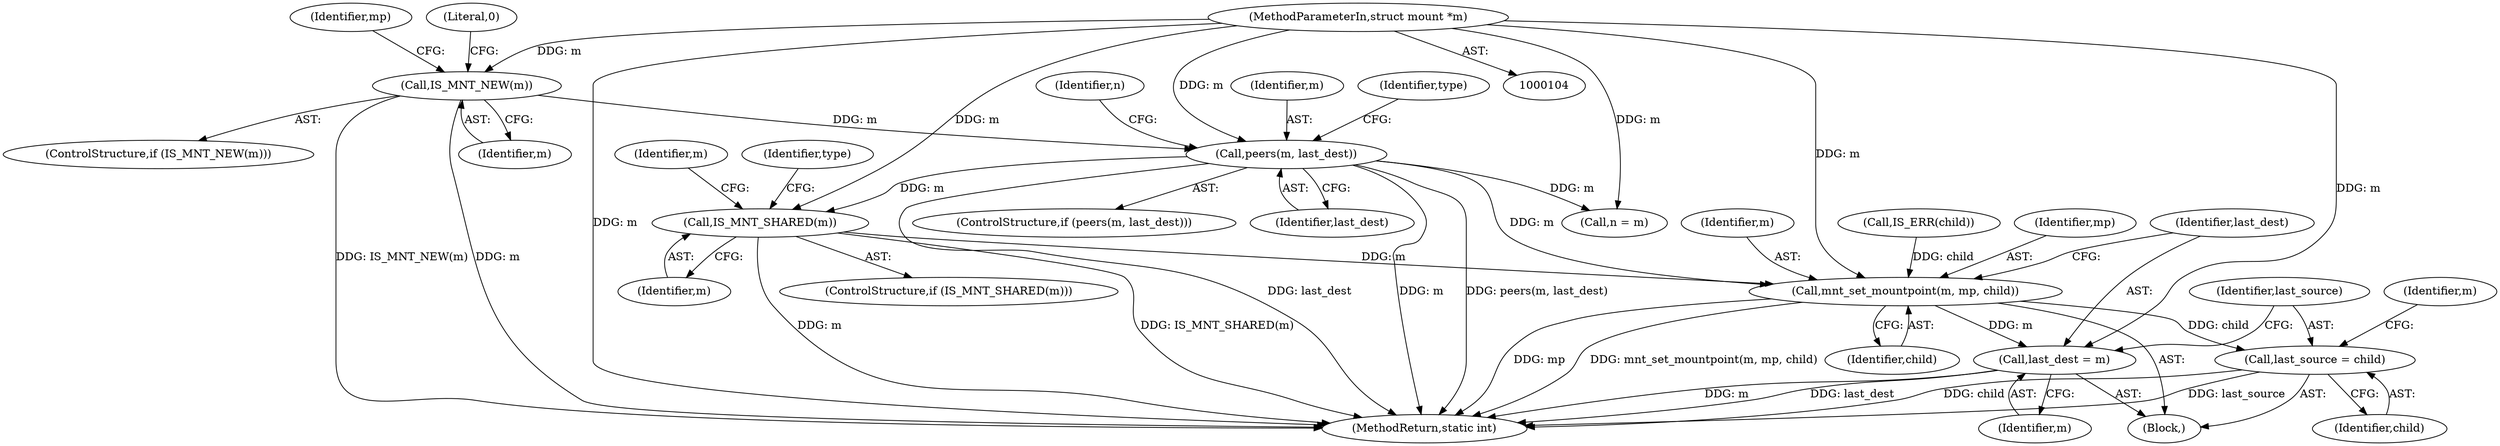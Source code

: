 digraph "0_linux_d29216842a85c7970c536108e093963f02714498_5@pointer" {
"1000199" [label="(Call,IS_MNT_SHARED(m))"];
"1000105" [label="(MethodParameterIn,struct mount *m)"];
"1000128" [label="(Call,peers(m, last_dest))"];
"1000110" [label="(Call,IS_MNT_NEW(m))"];
"1000238" [label="(Call,mnt_set_mountpoint(m, mp, child))"];
"1000242" [label="(Call,last_dest = m)"];
"1000245" [label="(Call,last_source = child)"];
"1000105" [label="(MethodParameterIn,struct mount *m)"];
"1000129" [label="(Identifier,m)"];
"1000238" [label="(Call,mnt_set_mountpoint(m, mp, child))"];
"1000202" [label="(Identifier,type)"];
"1000251" [label="(Identifier,m)"];
"1000198" [label="(ControlStructure,if (IS_MNT_SHARED(m)))"];
"1000200" [label="(Identifier,m)"];
"1000273" [label="(MethodReturn,static int)"];
"1000128" [label="(Call,peers(m, last_dest))"];
"1000133" [label="(Identifier,type)"];
"1000142" [label="(Identifier,n)"];
"1000208" [label="(Identifier,m)"];
"1000141" [label="(Call,n = m)"];
"1000226" [label="(Call,IS_ERR(child))"];
"1000247" [label="(Identifier,child)"];
"1000110" [label="(Call,IS_MNT_NEW(m))"];
"1000111" [label="(Identifier,m)"];
"1000246" [label="(Identifier,last_source)"];
"1000245" [label="(Call,last_source = child)"];
"1000244" [label="(Identifier,m)"];
"1000243" [label="(Identifier,last_dest)"];
"1000242" [label="(Call,last_dest = m)"];
"1000241" [label="(Identifier,child)"];
"1000199" [label="(Call,IS_MNT_SHARED(m))"];
"1000109" [label="(ControlStructure,if (IS_MNT_NEW(m)))"];
"1000118" [label="(Identifier,mp)"];
"1000127" [label="(ControlStructure,if (peers(m, last_dest)))"];
"1000113" [label="(Literal,0)"];
"1000106" [label="(Block,)"];
"1000130" [label="(Identifier,last_dest)"];
"1000240" [label="(Identifier,mp)"];
"1000239" [label="(Identifier,m)"];
"1000199" -> "1000198"  [label="AST: "];
"1000199" -> "1000200"  [label="CFG: "];
"1000200" -> "1000199"  [label="AST: "];
"1000202" -> "1000199"  [label="CFG: "];
"1000208" -> "1000199"  [label="CFG: "];
"1000199" -> "1000273"  [label="DDG: m"];
"1000199" -> "1000273"  [label="DDG: IS_MNT_SHARED(m)"];
"1000105" -> "1000199"  [label="DDG: m"];
"1000128" -> "1000199"  [label="DDG: m"];
"1000199" -> "1000238"  [label="DDG: m"];
"1000105" -> "1000104"  [label="AST: "];
"1000105" -> "1000273"  [label="DDG: m"];
"1000105" -> "1000110"  [label="DDG: m"];
"1000105" -> "1000128"  [label="DDG: m"];
"1000105" -> "1000141"  [label="DDG: m"];
"1000105" -> "1000238"  [label="DDG: m"];
"1000105" -> "1000242"  [label="DDG: m"];
"1000128" -> "1000127"  [label="AST: "];
"1000128" -> "1000130"  [label="CFG: "];
"1000129" -> "1000128"  [label="AST: "];
"1000130" -> "1000128"  [label="AST: "];
"1000133" -> "1000128"  [label="CFG: "];
"1000142" -> "1000128"  [label="CFG: "];
"1000128" -> "1000273"  [label="DDG: last_dest"];
"1000128" -> "1000273"  [label="DDG: m"];
"1000128" -> "1000273"  [label="DDG: peers(m, last_dest)"];
"1000110" -> "1000128"  [label="DDG: m"];
"1000128" -> "1000141"  [label="DDG: m"];
"1000128" -> "1000238"  [label="DDG: m"];
"1000110" -> "1000109"  [label="AST: "];
"1000110" -> "1000111"  [label="CFG: "];
"1000111" -> "1000110"  [label="AST: "];
"1000113" -> "1000110"  [label="CFG: "];
"1000118" -> "1000110"  [label="CFG: "];
"1000110" -> "1000273"  [label="DDG: IS_MNT_NEW(m)"];
"1000110" -> "1000273"  [label="DDG: m"];
"1000238" -> "1000106"  [label="AST: "];
"1000238" -> "1000241"  [label="CFG: "];
"1000239" -> "1000238"  [label="AST: "];
"1000240" -> "1000238"  [label="AST: "];
"1000241" -> "1000238"  [label="AST: "];
"1000243" -> "1000238"  [label="CFG: "];
"1000238" -> "1000273"  [label="DDG: mp"];
"1000238" -> "1000273"  [label="DDG: mnt_set_mountpoint(m, mp, child)"];
"1000226" -> "1000238"  [label="DDG: child"];
"1000238" -> "1000242"  [label="DDG: m"];
"1000238" -> "1000245"  [label="DDG: child"];
"1000242" -> "1000106"  [label="AST: "];
"1000242" -> "1000244"  [label="CFG: "];
"1000243" -> "1000242"  [label="AST: "];
"1000244" -> "1000242"  [label="AST: "];
"1000246" -> "1000242"  [label="CFG: "];
"1000242" -> "1000273"  [label="DDG: m"];
"1000242" -> "1000273"  [label="DDG: last_dest"];
"1000245" -> "1000106"  [label="AST: "];
"1000245" -> "1000247"  [label="CFG: "];
"1000246" -> "1000245"  [label="AST: "];
"1000247" -> "1000245"  [label="AST: "];
"1000251" -> "1000245"  [label="CFG: "];
"1000245" -> "1000273"  [label="DDG: last_source"];
"1000245" -> "1000273"  [label="DDG: child"];
}
